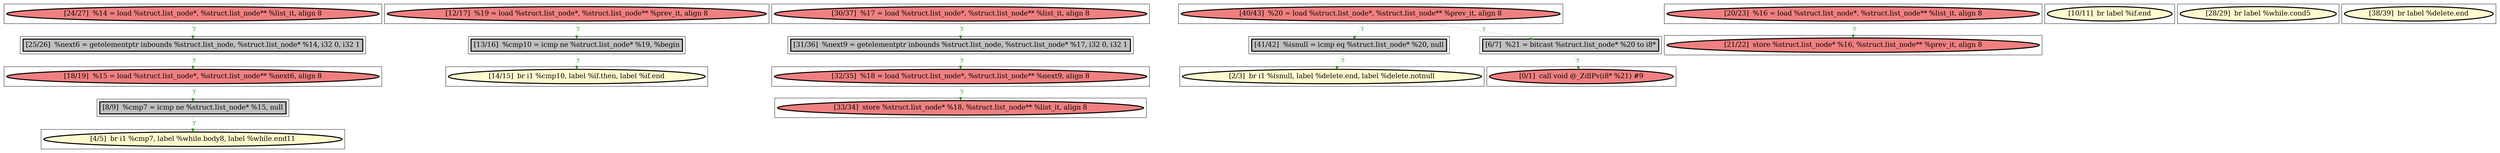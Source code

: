 
digraph G {



node655->node661 [style=dotted,color=forestgreen,label="T",fontcolor=forestgreen ]
node667->node669 [style=dotted,color=forestgreen,label="T",fontcolor=forestgreen ]
node652->node650 [style=dotted,color=forestgreen,label="T",fontcolor=forestgreen ]
node669->node664 [style=dotted,color=forestgreen,label="T",fontcolor=forestgreen ]
node659->node663 [style=dotted,color=forestgreen,label="T",fontcolor=forestgreen ]
node658->node649 [style=dotted,color=forestgreen,label="T",fontcolor=forestgreen ]
node665->node652 [style=dotted,color=forestgreen,label="T",fontcolor=forestgreen ]
node653->node656 [style=dotted,color=forestgreen,label="T",fontcolor=forestgreen ]
node663->node653 [style=dotted,color=forestgreen,label="T",fontcolor=forestgreen ]
node662->node668 [style=dotted,color=forestgreen,label="T",fontcolor=forestgreen ]
node651->node648 [style=dotted,color=forestgreen,label="T",fontcolor=forestgreen ]
node661->node665 [style=dotted,color=forestgreen,label="T",fontcolor=forestgreen ]
node654->node651 [style=dotted,color=forestgreen,label="T",fontcolor=forestgreen ]
node654->node658 [style=dotted,color=forestgreen,label="T",fontcolor=forestgreen ]


subgraph cluster20 {


node668 [penwidth=3.0,fontsize=20,fillcolor=lightcoral,label="[21/22]  store %struct.list_node* %16, %struct.list_node** %prev_it, align 8",shape=ellipse,style=filled ]



}

subgraph cluster18 {


node666 [penwidth=3.0,fontsize=20,fillcolor=lemonchiffon,label="[10/11]  br label %if.end",shape=ellipse,style=filled ]



}

subgraph cluster16 {


node664 [penwidth=3.0,fontsize=20,fillcolor=lemonchiffon,label="[14/15]  br i1 %cmp10, label %if.then, label %if.end",shape=ellipse,style=filled ]



}

subgraph cluster17 {


node665 [penwidth=3.0,fontsize=20,fillcolor=lightcoral,label="[18/19]  %15 = load %struct.list_node*, %struct.list_node** %next6, align 8",shape=ellipse,style=filled ]



}

subgraph cluster4 {


node652 [penwidth=3.0,fontsize=20,fillcolor=grey,label="[8/9]  %cmp7 = icmp ne %struct.list_node* %15, null",shape=rectangle,style=filled ]



}

subgraph cluster3 {


node651 [penwidth=3.0,fontsize=20,fillcolor=grey,label="[6/7]  %21 = bitcast %struct.list_node* %20 to i8*",shape=rectangle,style=filled ]



}

subgraph cluster2 {


node650 [penwidth=3.0,fontsize=20,fillcolor=lemonchiffon,label="[4/5]  br i1 %cmp7, label %while.body8, label %while.end11",shape=ellipse,style=filled ]



}

subgraph cluster1 {


node649 [penwidth=3.0,fontsize=20,fillcolor=lemonchiffon,label="[2/3]  br i1 %isnull, label %delete.end, label %delete.notnull",shape=ellipse,style=filled ]



}

subgraph cluster12 {


node660 [penwidth=3.0,fontsize=20,fillcolor=lemonchiffon,label="[28/29]  br label %while.cond5",shape=ellipse,style=filled ]



}

subgraph cluster5 {


node653 [penwidth=3.0,fontsize=20,fillcolor=lightcoral,label="[32/35]  %18 = load %struct.list_node*, %struct.list_node** %next9, align 8",shape=ellipse,style=filled ]



}

subgraph cluster0 {


node648 [penwidth=3.0,fontsize=20,fillcolor=lightcoral,label="[0/1]  call void @_ZdlPv(i8* %21) #9",shape=ellipse,style=filled ]



}

subgraph cluster6 {


node654 [penwidth=3.0,fontsize=20,fillcolor=lightcoral,label="[40/43]  %20 = load %struct.list_node*, %struct.list_node** %prev_it, align 8",shape=ellipse,style=filled ]



}

subgraph cluster14 {


node662 [penwidth=3.0,fontsize=20,fillcolor=lightcoral,label="[20/23]  %16 = load %struct.list_node*, %struct.list_node** %list_it, align 8",shape=ellipse,style=filled ]



}

subgraph cluster7 {


node655 [penwidth=3.0,fontsize=20,fillcolor=lightcoral,label="[24/27]  %14 = load %struct.list_node*, %struct.list_node** %list_it, align 8",shape=ellipse,style=filled ]



}

subgraph cluster8 {


node656 [penwidth=3.0,fontsize=20,fillcolor=lightcoral,label="[33/34]  store %struct.list_node* %18, %struct.list_node** %list_it, align 8",shape=ellipse,style=filled ]



}

subgraph cluster21 {


node669 [penwidth=3.0,fontsize=20,fillcolor=grey,label="[13/16]  %cmp10 = icmp ne %struct.list_node* %19, %begin",shape=rectangle,style=filled ]



}

subgraph cluster9 {


node657 [penwidth=3.0,fontsize=20,fillcolor=lemonchiffon,label="[38/39]  br label %delete.end",shape=ellipse,style=filled ]



}

subgraph cluster19 {


node667 [penwidth=3.0,fontsize=20,fillcolor=lightcoral,label="[12/17]  %19 = load %struct.list_node*, %struct.list_node** %prev_it, align 8",shape=ellipse,style=filled ]



}

subgraph cluster10 {


node658 [penwidth=3.0,fontsize=20,fillcolor=grey,label="[41/42]  %isnull = icmp eq %struct.list_node* %20, null",shape=rectangle,style=filled ]



}

subgraph cluster11 {


node659 [penwidth=3.0,fontsize=20,fillcolor=lightcoral,label="[30/37]  %17 = load %struct.list_node*, %struct.list_node** %list_it, align 8",shape=ellipse,style=filled ]



}

subgraph cluster13 {


node661 [penwidth=3.0,fontsize=20,fillcolor=grey,label="[25/26]  %next6 = getelementptr inbounds %struct.list_node, %struct.list_node* %14, i32 0, i32 1",shape=rectangle,style=filled ]



}

subgraph cluster15 {


node663 [penwidth=3.0,fontsize=20,fillcolor=grey,label="[31/36]  %next9 = getelementptr inbounds %struct.list_node, %struct.list_node* %17, i32 0, i32 1",shape=rectangle,style=filled ]



}

}

